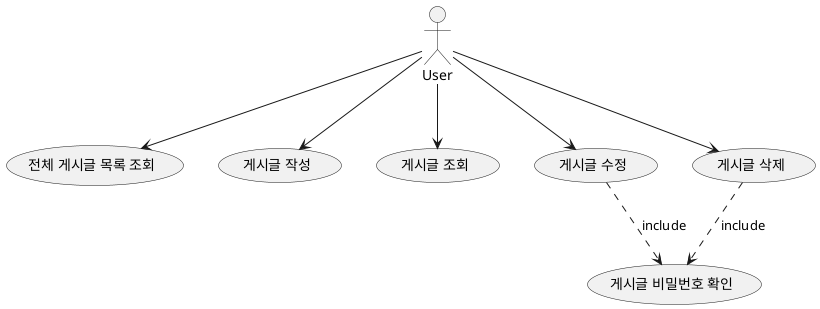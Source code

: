 @startuml
'https://plantuml.com/use-case-diagram
User --> (전체 게시글 목록 조회)
User --> (게시글 작성)
User --> (게시글 조회)
User --> (게시글 수정)
User --> (게시글 삭제)
(게시글 수정) ..> (게시글 비밀번호 확인) : include
(게시글 삭제) ..> (게시글 비밀번호 확인) : include
@enduml